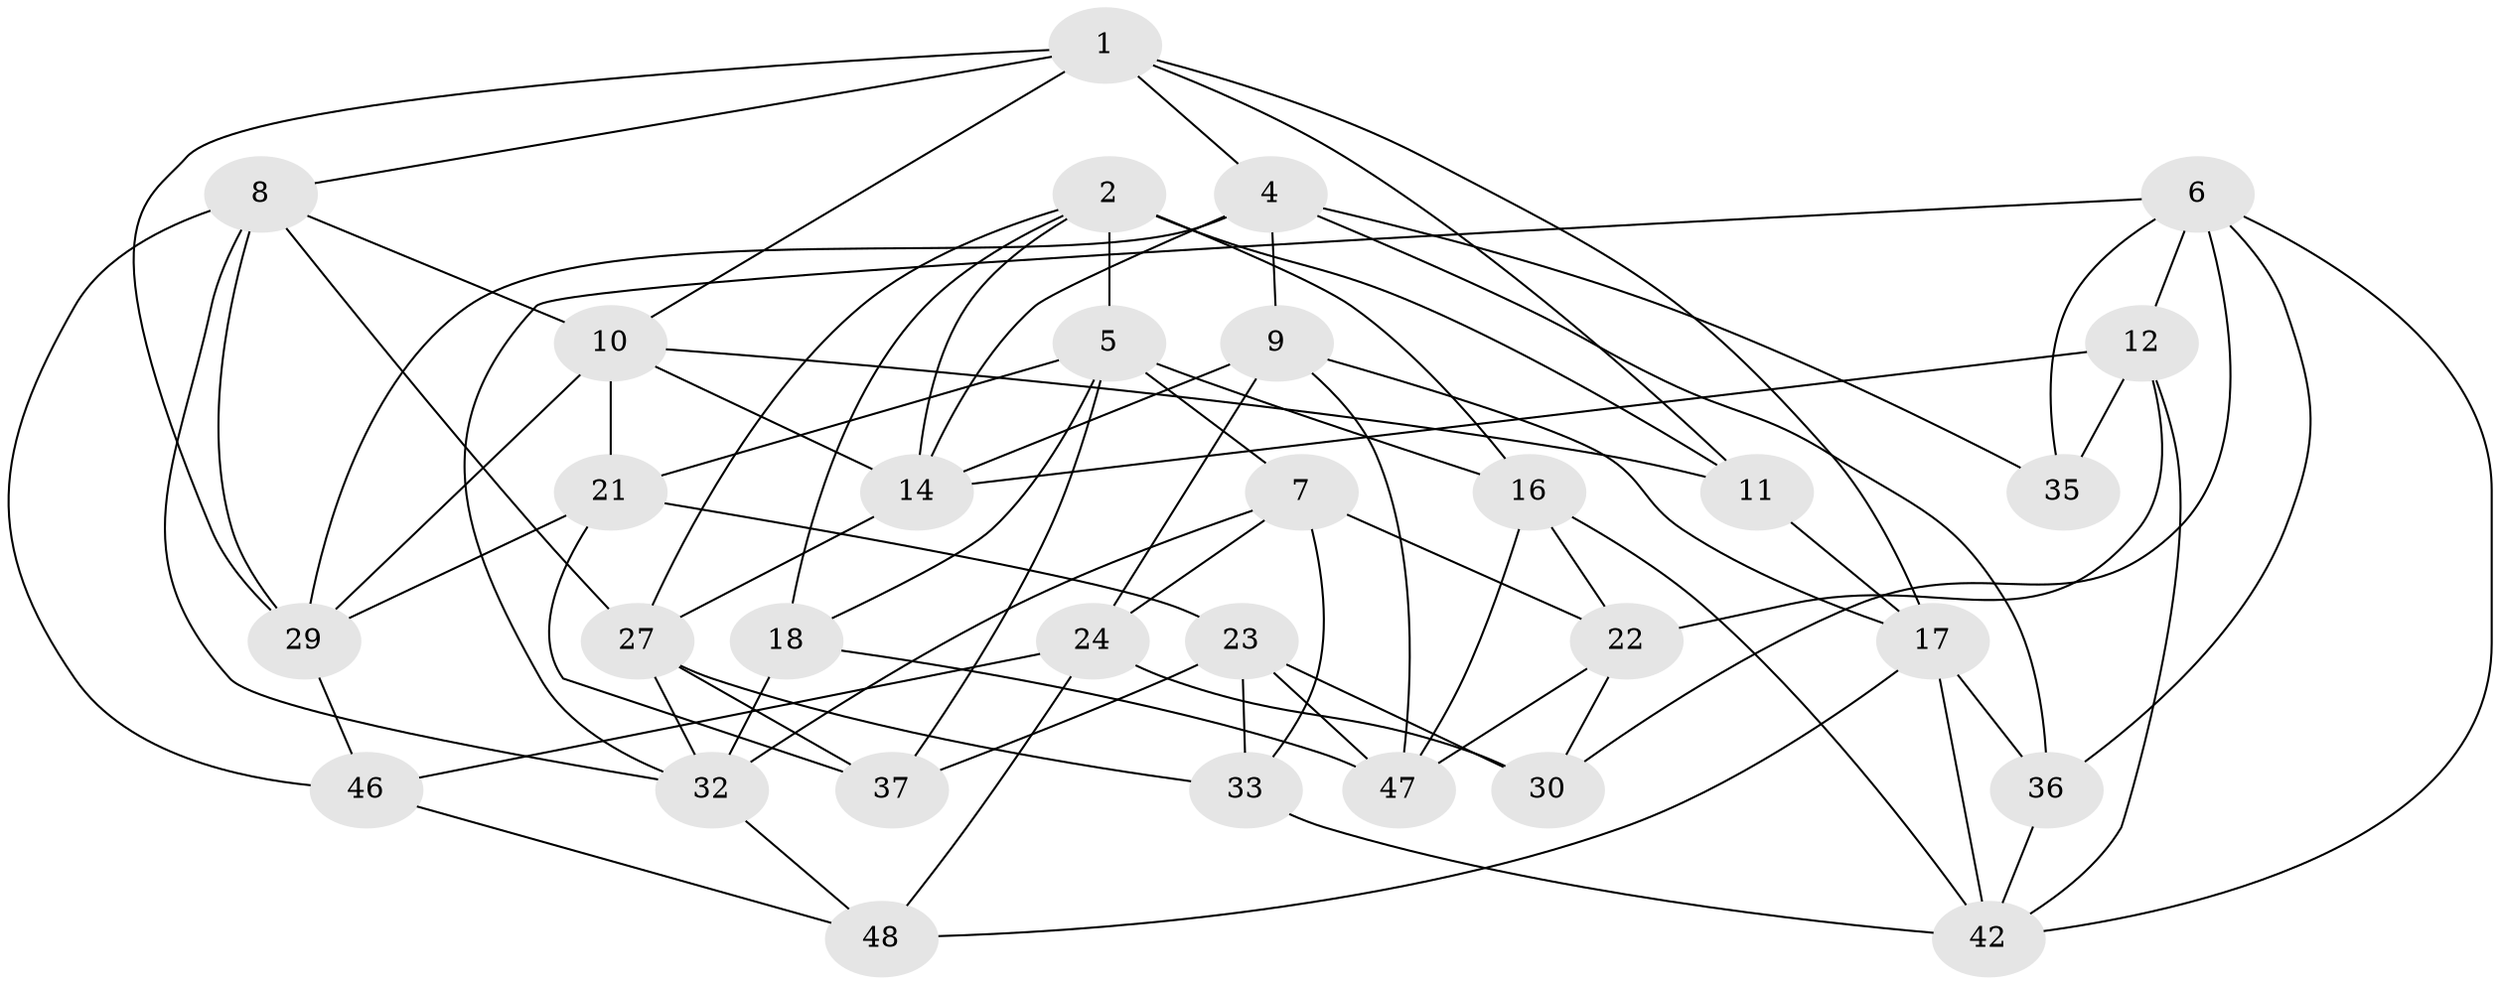// Generated by graph-tools (version 1.1) at 2025/24/03/03/25 07:24:27]
// undirected, 31 vertices, 79 edges
graph export_dot {
graph [start="1"]
  node [color=gray90,style=filled];
  1 [super="+3"];
  2 [super="+51"];
  4 [super="+41"];
  5 [super="+39"];
  6 [super="+43"];
  7 [super="+25"];
  8 [super="+19"];
  9 [super="+13"];
  10 [super="+15"];
  11;
  12 [super="+40"];
  14 [super="+28"];
  16 [super="+20"];
  17 [super="+26"];
  18;
  21 [super="+45"];
  22 [super="+52"];
  23 [super="+38"];
  24 [super="+34"];
  27 [super="+50"];
  29 [super="+31"];
  30;
  32 [super="+53"];
  33;
  35;
  36;
  37;
  42 [super="+44"];
  46;
  47 [super="+49"];
  48;
  1 -- 11;
  1 -- 8;
  1 -- 4;
  1 -- 10;
  1 -- 29;
  1 -- 17;
  2 -- 18;
  2 -- 11;
  2 -- 27;
  2 -- 5;
  2 -- 16;
  2 -- 14;
  4 -- 36;
  4 -- 9;
  4 -- 35;
  4 -- 14;
  4 -- 29;
  5 -- 18;
  5 -- 37;
  5 -- 7;
  5 -- 16;
  5 -- 21;
  6 -- 42;
  6 -- 35;
  6 -- 32;
  6 -- 36;
  6 -- 30;
  6 -- 12;
  7 -- 32;
  7 -- 33;
  7 -- 24 [weight=2];
  7 -- 22;
  8 -- 32;
  8 -- 29;
  8 -- 10;
  8 -- 27;
  8 -- 46;
  9 -- 47 [weight=2];
  9 -- 17;
  9 -- 24;
  9 -- 14;
  10 -- 11;
  10 -- 29;
  10 -- 21;
  10 -- 14;
  11 -- 17;
  12 -- 35 [weight=2];
  12 -- 14;
  12 -- 42;
  12 -- 22;
  14 -- 27;
  16 -- 22 [weight=2];
  16 -- 42;
  16 -- 47;
  17 -- 36;
  17 -- 42;
  17 -- 48;
  18 -- 32;
  18 -- 47;
  21 -- 37;
  21 -- 23 [weight=2];
  21 -- 29;
  22 -- 30;
  22 -- 47;
  23 -- 33;
  23 -- 37;
  23 -- 30;
  23 -- 47;
  24 -- 48;
  24 -- 30;
  24 -- 46;
  27 -- 37;
  27 -- 32;
  27 -- 33;
  29 -- 46;
  32 -- 48;
  33 -- 42;
  36 -- 42;
  46 -- 48;
}
